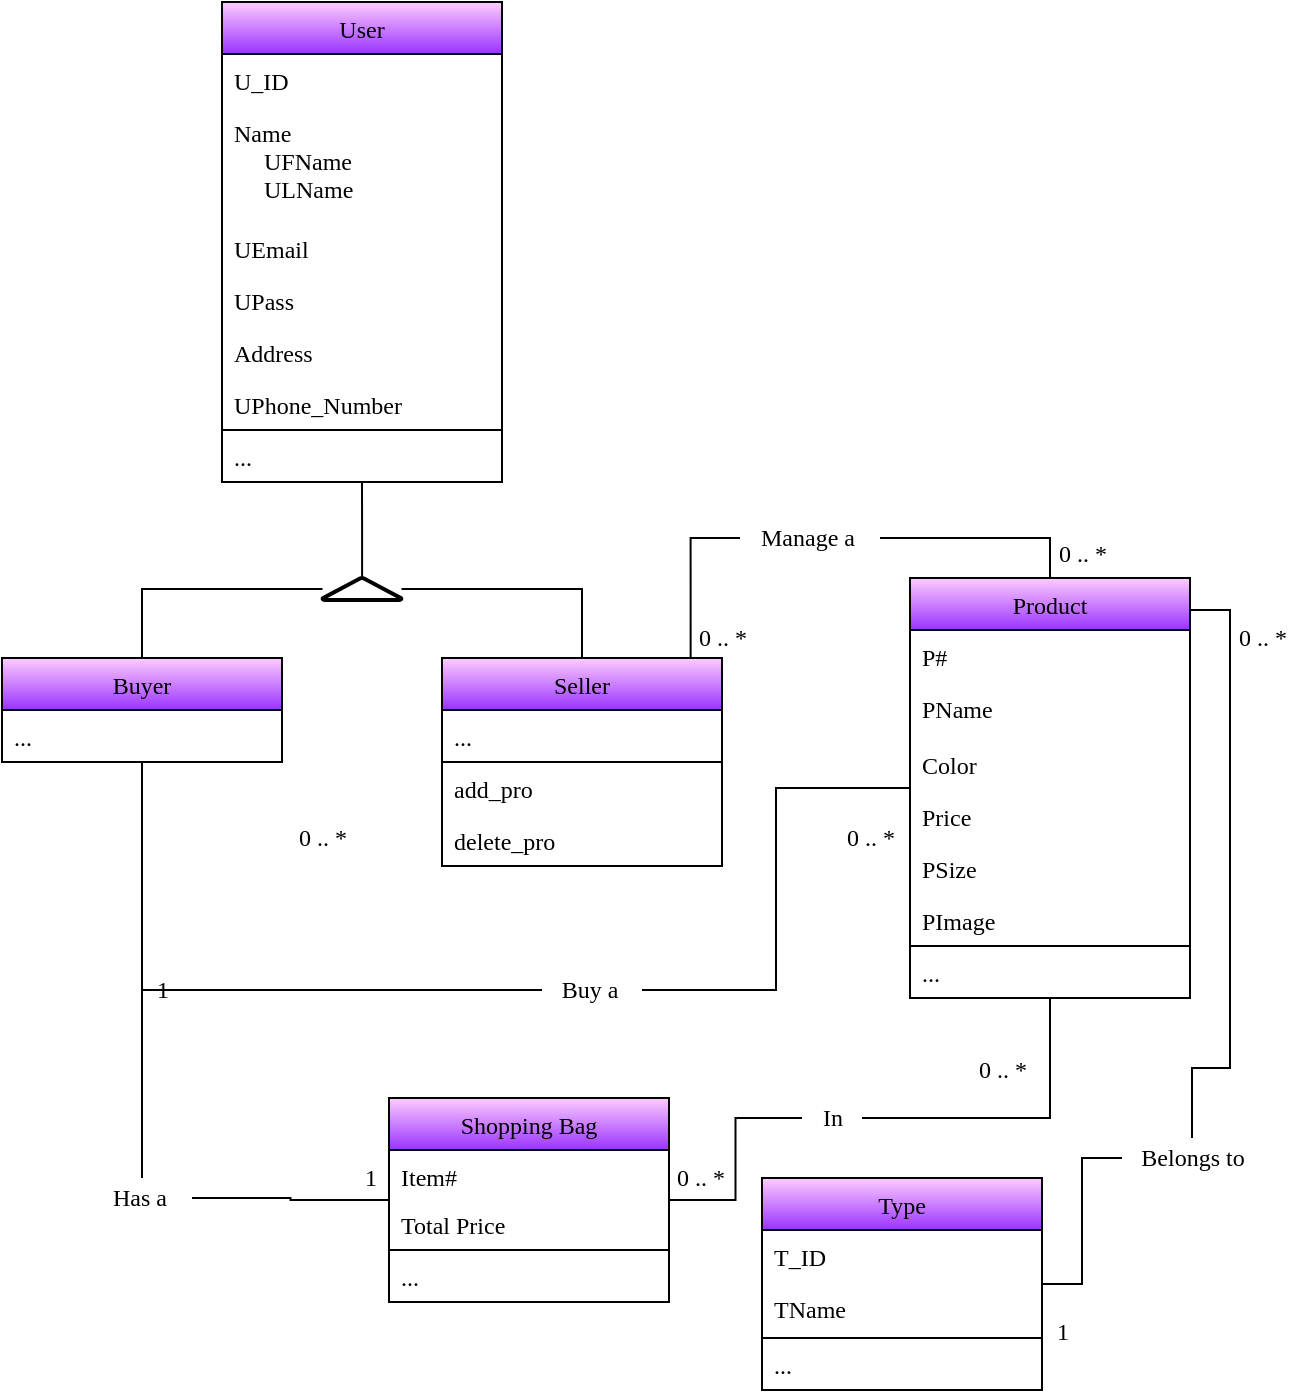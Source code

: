 <mxfile version="15.7.3" type="device"><diagram id="DFKBlZ6jxh0Y1ZJXz6Hb" name="Page-1"><mxGraphModel dx="2310" dy="984" grid="1" gridSize="10" guides="1" tooltips="1" connect="1" arrows="1" fold="1" page="1" pageScale="1" pageWidth="827" pageHeight="1169" math="0" shadow="0"><root><mxCell id="0"/><mxCell id="1" parent="0"/><mxCell id="t5oVPYPzx9e1ZEl_ECAr-1" value="User" style="swimlane;fontStyle=0;childLayout=stackLayout;horizontal=1;startSize=26;fillColor=#FFCCFF;horizontalStack=0;resizeParent=1;resizeParentMax=0;resizeLast=0;collapsible=1;marginBottom=0;strokeColor=#000000;swimlaneFillColor=default;gradientColor=#9933FF;fontFamily=Comic Sans MS;" parent="1" vertex="1"><mxGeometry x="-628" y="1122" width="140" height="240" as="geometry"/></mxCell><mxCell id="t5oVPYPzx9e1ZEl_ECAr-2" value="U_ID" style="text;align=left;verticalAlign=top;spacingLeft=4;spacingRight=4;overflow=hidden;rotatable=0;points=[[0,0.5],[1,0.5]];portConstraint=eastwest;labelBorderColor=none;strokeColor=none;fontFamily=Comic Sans MS;" parent="t5oVPYPzx9e1ZEl_ECAr-1" vertex="1"><mxGeometry y="26" width="140" height="26" as="geometry"/></mxCell><mxCell id="t5oVPYPzx9e1ZEl_ECAr-3" value="Name &#10;     UFName&#10;     ULName &#10;  " style="text;align=left;verticalAlign=top;spacingLeft=4;spacingRight=4;overflow=hidden;rotatable=0;points=[[0,0.5],[1,0.5]];portConstraint=eastwest;strokeColor=none;fontFamily=Comic Sans MS;" parent="t5oVPYPzx9e1ZEl_ECAr-1" vertex="1"><mxGeometry y="52" width="140" height="58" as="geometry"/></mxCell><mxCell id="t5oVPYPzx9e1ZEl_ECAr-4" value="UEmail&#10;" style="text;align=left;verticalAlign=top;spacingLeft=4;spacingRight=4;overflow=hidden;rotatable=0;points=[[0,0.5],[1,0.5]];portConstraint=eastwest;strokeColor=none;fontFamily=Comic Sans MS;" parent="t5oVPYPzx9e1ZEl_ECAr-1" vertex="1"><mxGeometry y="110" width="140" height="26" as="geometry"/></mxCell><mxCell id="t5oVPYPzx9e1ZEl_ECAr-5" value="UPass" style="text;strokeColor=none;fillColor=none;align=left;verticalAlign=top;spacingLeft=4;spacingRight=4;overflow=hidden;rotatable=0;points=[[0,0.5],[1,0.5]];portConstraint=eastwest;fontFamily=Comic Sans MS;" parent="t5oVPYPzx9e1ZEl_ECAr-1" vertex="1"><mxGeometry y="136" width="140" height="26" as="geometry"/></mxCell><mxCell id="lGrbn2goSH47OarZmJcv-1" value="Address " style="text;align=left;verticalAlign=top;spacingLeft=4;spacingRight=4;overflow=hidden;rotatable=0;points=[[0,0.5],[1,0.5]];portConstraint=eastwest;strokeColor=none;fontFamily=Comic Sans MS;" vertex="1" parent="t5oVPYPzx9e1ZEl_ECAr-1"><mxGeometry y="162" width="140" height="26" as="geometry"/></mxCell><mxCell id="lGrbn2goSH47OarZmJcv-3" value="UPhone_Number" style="text;strokeColor=none;fillColor=none;align=left;verticalAlign=top;spacingLeft=4;spacingRight=4;overflow=hidden;rotatable=0;points=[[0,0.5],[1,0.5]];portConstraint=eastwest;fontFamily=Comic Sans MS;" vertex="1" parent="t5oVPYPzx9e1ZEl_ECAr-1"><mxGeometry y="188" width="140" height="26" as="geometry"/></mxCell><mxCell id="t5oVPYPzx9e1ZEl_ECAr-6" value="..." style="text;strokeColor=default;fillColor=none;align=left;verticalAlign=top;spacingLeft=4;spacingRight=4;overflow=hidden;rotatable=0;points=[[0,0.5],[1,0.5]];portConstraint=eastwest;fontFamily=Comic Sans MS;" parent="t5oVPYPzx9e1ZEl_ECAr-1" vertex="1"><mxGeometry y="214" width="140" height="26" as="geometry"/></mxCell><mxCell id="t5oVPYPzx9e1ZEl_ECAr-7" value="Buyer" style="swimlane;fontStyle=0;childLayout=stackLayout;horizontal=1;startSize=26;fillColor=#FFCCFF;horizontalStack=0;resizeParent=1;resizeParentMax=0;resizeLast=0;collapsible=1;marginBottom=0;strokeColor=#000000;swimlaneFillColor=default;gradientColor=#9933FF;fontFamily=Comic Sans MS;" parent="1" vertex="1"><mxGeometry x="-738" y="1450" width="140" height="52" as="geometry"/></mxCell><mxCell id="t5oVPYPzx9e1ZEl_ECAr-12" value="..." style="text;strokeColor=default;fillColor=none;align=left;verticalAlign=top;spacingLeft=4;spacingRight=4;overflow=hidden;rotatable=0;points=[[0,0.5],[1,0.5]];portConstraint=eastwest;fontFamily=Comic Sans MS;" parent="t5oVPYPzx9e1ZEl_ECAr-7" vertex="1"><mxGeometry y="26" width="140" height="26" as="geometry"/></mxCell><mxCell id="t5oVPYPzx9e1ZEl_ECAr-13" value="Seller" style="swimlane;fontStyle=0;childLayout=stackLayout;horizontal=1;startSize=26;fillColor=#FFCCFF;horizontalStack=0;resizeParent=1;resizeParentMax=0;resizeLast=0;collapsible=1;marginBottom=0;strokeColor=#000000;swimlaneFillColor=default;gradientColor=#9933FF;fontFamily=Comic Sans MS;" parent="1" vertex="1"><mxGeometry x="-518" y="1450" width="140" height="104" as="geometry"/></mxCell><mxCell id="t5oVPYPzx9e1ZEl_ECAr-14" value="..." style="text;strokeColor=default;fillColor=none;align=left;verticalAlign=top;spacingLeft=4;spacingRight=4;overflow=hidden;rotatable=0;points=[[0,0.5],[1,0.5]];portConstraint=eastwest;fontFamily=Comic Sans MS;" parent="t5oVPYPzx9e1ZEl_ECAr-13" vertex="1"><mxGeometry y="26" width="140" height="26" as="geometry"/></mxCell><mxCell id="t5oVPYPzx9e1ZEl_ECAr-15" value="add_pro" style="text;align=left;verticalAlign=top;spacingLeft=4;spacingRight=4;overflow=hidden;rotatable=0;points=[[0,0.5],[1,0.5]];portConstraint=eastwest;strokeColor=none;fontFamily=Comic Sans MS;" parent="t5oVPYPzx9e1ZEl_ECAr-13" vertex="1"><mxGeometry y="52" width="140" height="26" as="geometry"/></mxCell><mxCell id="t5oVPYPzx9e1ZEl_ECAr-16" value="delete_pro" style="text;align=left;verticalAlign=top;spacingLeft=4;spacingRight=4;overflow=hidden;rotatable=0;points=[[0,0.5],[1,0.5]];portConstraint=eastwest;strokeColor=none;fontFamily=Comic Sans MS;" parent="t5oVPYPzx9e1ZEl_ECAr-13" vertex="1"><mxGeometry y="78" width="140" height="26" as="geometry"/></mxCell><mxCell id="t5oVPYPzx9e1ZEl_ECAr-18" style="edgeStyle=orthogonalEdgeStyle;rounded=0;orthogonalLoop=1;jettySize=auto;html=1;fontFamily=Comic Sans MS;fontSize=12;fontColor=#000000;endArrow=none;endFill=0;" parent="1" source="t5oVPYPzx9e1ZEl_ECAr-21" target="t5oVPYPzx9e1ZEl_ECAr-1" edge="1"><mxGeometry relative="1" as="geometry"/></mxCell><mxCell id="t5oVPYPzx9e1ZEl_ECAr-19" style="edgeStyle=orthogonalEdgeStyle;rounded=0;orthogonalLoop=1;jettySize=auto;html=1;entryX=0.5;entryY=0;entryDx=0;entryDy=0;fontFamily=Comic Sans MS;fontSize=12;fontColor=#000000;endArrow=none;endFill=0;" parent="1" source="t5oVPYPzx9e1ZEl_ECAr-21" target="t5oVPYPzx9e1ZEl_ECAr-7" edge="1"><mxGeometry relative="1" as="geometry"/></mxCell><mxCell id="t5oVPYPzx9e1ZEl_ECAr-20" style="edgeStyle=orthogonalEdgeStyle;rounded=0;orthogonalLoop=1;jettySize=auto;html=1;entryX=0.5;entryY=0;entryDx=0;entryDy=0;fontFamily=Comic Sans MS;fontSize=12;fontColor=#000000;endArrow=none;endFill=0;" parent="1" source="t5oVPYPzx9e1ZEl_ECAr-21" target="t5oVPYPzx9e1ZEl_ECAr-13" edge="1"><mxGeometry relative="1" as="geometry"/></mxCell><mxCell id="t5oVPYPzx9e1ZEl_ECAr-21" value="" style="strokeWidth=2;html=1;shape=mxgraph.flowchart.extract_or_measurement;whiteSpace=wrap;fontFamily=Comic Sans MS;fontSize=12;fontColor=#000000;fillColor=none;gradientColor=none;align=left;verticalAlign=top;" parent="1" vertex="1"><mxGeometry x="-577.75" y="1410" width="39.5" height="11" as="geometry"/></mxCell><mxCell id="t5oVPYPzx9e1ZEl_ECAr-22" value="Product" style="swimlane;fontStyle=0;childLayout=stackLayout;horizontal=1;startSize=26;fillColor=#FFCCFF;horizontalStack=0;resizeParent=1;resizeParentMax=0;resizeLast=0;collapsible=1;marginBottom=0;strokeColor=#000000;swimlaneFillColor=default;gradientColor=#9933FF;fontFamily=Comic Sans MS;" parent="1" vertex="1"><mxGeometry x="-284" y="1410" width="140" height="210" as="geometry"/></mxCell><mxCell id="t5oVPYPzx9e1ZEl_ECAr-23" value="P#" style="text;align=left;verticalAlign=top;spacingLeft=4;spacingRight=4;overflow=hidden;rotatable=0;points=[[0,0.5],[1,0.5]];portConstraint=eastwest;labelBorderColor=none;strokeColor=none;fontFamily=Comic Sans MS;" parent="t5oVPYPzx9e1ZEl_ECAr-22" vertex="1"><mxGeometry y="26" width="140" height="26" as="geometry"/></mxCell><mxCell id="t5oVPYPzx9e1ZEl_ECAr-24" value="PName" style="text;align=left;verticalAlign=top;spacingLeft=4;spacingRight=4;overflow=hidden;rotatable=0;points=[[0,0.5],[1,0.5]];portConstraint=eastwest;strokeColor=none;fontFamily=Comic Sans MS;" parent="t5oVPYPzx9e1ZEl_ECAr-22" vertex="1"><mxGeometry y="52" width="140" height="28" as="geometry"/></mxCell><mxCell id="t5oVPYPzx9e1ZEl_ECAr-26" value="Color" style="text;strokeColor=none;fillColor=none;align=left;verticalAlign=top;spacingLeft=4;spacingRight=4;overflow=hidden;rotatable=0;points=[[0,0.5],[1,0.5]];portConstraint=eastwest;fontFamily=Comic Sans MS;" parent="t5oVPYPzx9e1ZEl_ECAr-22" vertex="1"><mxGeometry y="80" width="140" height="26" as="geometry"/></mxCell><mxCell id="t5oVPYPzx9e1ZEl_ECAr-27" value="Price" style="text;strokeColor=none;fillColor=none;align=left;verticalAlign=top;spacingLeft=4;spacingRight=4;overflow=hidden;rotatable=0;points=[[0,0.5],[1,0.5]];portConstraint=eastwest;fontFamily=Comic Sans MS;" parent="t5oVPYPzx9e1ZEl_ECAr-22" vertex="1"><mxGeometry y="106" width="140" height="26" as="geometry"/></mxCell><mxCell id="t5oVPYPzx9e1ZEl_ECAr-28" value="PSize" style="text;strokeColor=none;fillColor=none;align=left;verticalAlign=top;spacingLeft=4;spacingRight=4;overflow=hidden;rotatable=0;points=[[0,0.5],[1,0.5]];portConstraint=eastwest;fontFamily=Comic Sans MS;" parent="t5oVPYPzx9e1ZEl_ECAr-22" vertex="1"><mxGeometry y="132" width="140" height="26" as="geometry"/></mxCell><mxCell id="lGrbn2goSH47OarZmJcv-4" value="PImage" style="text;strokeColor=none;fillColor=none;align=left;verticalAlign=top;spacingLeft=4;spacingRight=4;overflow=hidden;rotatable=0;points=[[0,0.5],[1,0.5]];portConstraint=eastwest;fontFamily=Comic Sans MS;" vertex="1" parent="t5oVPYPzx9e1ZEl_ECAr-22"><mxGeometry y="158" width="140" height="26" as="geometry"/></mxCell><mxCell id="t5oVPYPzx9e1ZEl_ECAr-30" value="..." style="text;strokeColor=default;fillColor=none;align=left;verticalAlign=top;spacingLeft=4;spacingRight=4;overflow=hidden;rotatable=0;points=[[0,0.5],[1,0.5]];portConstraint=eastwest;fontFamily=Comic Sans MS;" parent="t5oVPYPzx9e1ZEl_ECAr-22" vertex="1"><mxGeometry y="184" width="140" height="26" as="geometry"/></mxCell><mxCell id="t5oVPYPzx9e1ZEl_ECAr-31" value="Type" style="swimlane;fontStyle=0;childLayout=stackLayout;horizontal=1;startSize=26;fillColor=#FFCCFF;horizontalStack=0;resizeParent=1;resizeParentMax=0;resizeLast=0;collapsible=1;marginBottom=0;strokeColor=#000000;swimlaneFillColor=default;gradientColor=#9933FF;fontFamily=Comic Sans MS;" parent="1" vertex="1"><mxGeometry x="-358" y="1710" width="140" height="106" as="geometry"/></mxCell><mxCell id="t5oVPYPzx9e1ZEl_ECAr-32" value="T_ID" style="text;align=left;verticalAlign=top;spacingLeft=4;spacingRight=4;overflow=hidden;rotatable=0;points=[[0,0.5],[1,0.5]];portConstraint=eastwest;labelBorderColor=none;strokeColor=none;fontFamily=Comic Sans MS;" parent="t5oVPYPzx9e1ZEl_ECAr-31" vertex="1"><mxGeometry y="26" width="140" height="26" as="geometry"/></mxCell><mxCell id="t5oVPYPzx9e1ZEl_ECAr-33" value="TName" style="text;align=left;verticalAlign=top;spacingLeft=4;spacingRight=4;overflow=hidden;rotatable=0;points=[[0,0.5],[1,0.5]];portConstraint=eastwest;strokeColor=none;fontFamily=Comic Sans MS;" parent="t5oVPYPzx9e1ZEl_ECAr-31" vertex="1"><mxGeometry y="52" width="140" height="28" as="geometry"/></mxCell><mxCell id="t5oVPYPzx9e1ZEl_ECAr-35" value="..." style="text;strokeColor=default;fillColor=none;align=left;verticalAlign=top;spacingLeft=4;spacingRight=4;overflow=hidden;rotatable=0;points=[[0,0.5],[1,0.5]];portConstraint=eastwest;fontFamily=Comic Sans MS;" parent="t5oVPYPzx9e1ZEl_ECAr-31" vertex="1"><mxGeometry y="80" width="140" height="26" as="geometry"/></mxCell><mxCell id="t5oVPYPzx9e1ZEl_ECAr-36" value="Shopping Bag" style="swimlane;fontStyle=0;childLayout=stackLayout;horizontal=1;startSize=26;fillColor=#FFCCFF;horizontalStack=0;resizeParent=1;resizeParentMax=0;resizeLast=0;collapsible=1;marginBottom=0;strokeColor=#000000;swimlaneFillColor=default;gradientColor=#9933FF;fontFamily=Comic Sans MS;" parent="1" vertex="1"><mxGeometry x="-544.5" y="1670" width="140" height="102" as="geometry"/></mxCell><mxCell id="t5oVPYPzx9e1ZEl_ECAr-37" value="Item#" style="text;align=left;verticalAlign=top;spacingLeft=4;spacingRight=4;overflow=hidden;rotatable=0;points=[[0,0.5],[1,0.5]];portConstraint=eastwest;strokeColor=none;fontFamily=Comic Sans MS;" parent="t5oVPYPzx9e1ZEl_ECAr-36" vertex="1"><mxGeometry y="26" width="140" height="24" as="geometry"/></mxCell><mxCell id="t5oVPYPzx9e1ZEl_ECAr-38" value="Total Price" style="text;align=left;verticalAlign=top;spacingLeft=4;spacingRight=4;overflow=hidden;rotatable=0;points=[[0,0.5],[1,0.5]];portConstraint=eastwest;labelBorderColor=none;strokeColor=none;fontFamily=Comic Sans MS;" parent="t5oVPYPzx9e1ZEl_ECAr-36" vertex="1"><mxGeometry y="50" width="140" height="26" as="geometry"/></mxCell><mxCell id="t5oVPYPzx9e1ZEl_ECAr-39" value="..." style="text;strokeColor=default;fillColor=none;align=left;verticalAlign=top;spacingLeft=4;spacingRight=4;overflow=hidden;rotatable=0;points=[[0,0.5],[1,0.5]];portConstraint=eastwest;fontFamily=Comic Sans MS;" parent="t5oVPYPzx9e1ZEl_ECAr-36" vertex="1"><mxGeometry y="76" width="140" height="26" as="geometry"/></mxCell><mxCell id="t5oVPYPzx9e1ZEl_ECAr-40" style="edgeStyle=orthogonalEdgeStyle;rounded=0;orthogonalLoop=1;jettySize=auto;html=1;entryX=0.5;entryY=0;entryDx=0;entryDy=0;fontFamily=Comic Sans MS;fontSize=12;fontColor=#000000;endArrow=none;endFill=0;" parent="1" source="t5oVPYPzx9e1ZEl_ECAr-42" target="t5oVPYPzx9e1ZEl_ECAr-22" edge="1"><mxGeometry relative="1" as="geometry"/></mxCell><mxCell id="t5oVPYPzx9e1ZEl_ECAr-41" style="edgeStyle=orthogonalEdgeStyle;rounded=0;orthogonalLoop=1;jettySize=auto;html=1;entryX=0.888;entryY=-0.001;entryDx=0;entryDy=0;entryPerimeter=0;fontFamily=Comic Sans MS;fontSize=12;fontColor=#000000;endArrow=none;endFill=0;" parent="1" source="t5oVPYPzx9e1ZEl_ECAr-42" target="t5oVPYPzx9e1ZEl_ECAr-13" edge="1"><mxGeometry relative="1" as="geometry"/></mxCell><mxCell id="t5oVPYPzx9e1ZEl_ECAr-42" value="Manage a&amp;nbsp;" style="text;html=1;align=center;verticalAlign=middle;resizable=0;points=[];autosize=1;strokeColor=none;fillColor=none;fontSize=12;fontFamily=Comic Sans MS;" parent="1" vertex="1"><mxGeometry x="-369" y="1380" width="70" height="20" as="geometry"/></mxCell><mxCell id="t5oVPYPzx9e1ZEl_ECAr-43" style="edgeStyle=orthogonalEdgeStyle;rounded=0;orthogonalLoop=1;jettySize=auto;html=1;fontFamily=Comic Sans MS;fontSize=12;fontColor=#000000;endArrow=none;endFill=0;" parent="1" source="t5oVPYPzx9e1ZEl_ECAr-45" target="t5oVPYPzx9e1ZEl_ECAr-7" edge="1"><mxGeometry relative="1" as="geometry"/></mxCell><mxCell id="t5oVPYPzx9e1ZEl_ECAr-44" style="edgeStyle=orthogonalEdgeStyle;rounded=0;orthogonalLoop=1;jettySize=auto;html=1;fontFamily=Comic Sans MS;fontSize=12;fontColor=#000000;endArrow=none;endFill=0;" parent="1" source="t5oVPYPzx9e1ZEl_ECAr-45" target="t5oVPYPzx9e1ZEl_ECAr-22" edge="1"><mxGeometry relative="1" as="geometry"/></mxCell><mxCell id="t5oVPYPzx9e1ZEl_ECAr-45" value="Buy a&amp;nbsp;" style="text;html=1;align=center;verticalAlign=middle;resizable=0;points=[];autosize=1;strokeColor=none;fillColor=none;fontSize=12;fontFamily=Comic Sans MS;" parent="1" vertex="1"><mxGeometry x="-468" y="1606" width="50" height="20" as="geometry"/></mxCell><mxCell id="t5oVPYPzx9e1ZEl_ECAr-46" style="edgeStyle=orthogonalEdgeStyle;rounded=0;orthogonalLoop=1;jettySize=auto;html=1;fontFamily=Comic Sans MS;fontSize=12;fontColor=#000000;endArrow=none;endFill=0;" parent="1" source="t5oVPYPzx9e1ZEl_ECAr-48" target="t5oVPYPzx9e1ZEl_ECAr-7" edge="1"><mxGeometry relative="1" as="geometry"/></mxCell><mxCell id="t5oVPYPzx9e1ZEl_ECAr-47" style="edgeStyle=orthogonalEdgeStyle;rounded=0;orthogonalLoop=1;jettySize=auto;html=1;fontFamily=Comic Sans MS;fontSize=12;fontColor=#000000;endArrow=none;endFill=0;" parent="1" source="t5oVPYPzx9e1ZEl_ECAr-48" target="t5oVPYPzx9e1ZEl_ECAr-36" edge="1"><mxGeometry relative="1" as="geometry"/></mxCell><mxCell id="t5oVPYPzx9e1ZEl_ECAr-48" value="Has a&amp;nbsp;" style="text;html=1;align=center;verticalAlign=middle;resizable=0;points=[];autosize=1;strokeColor=none;fillColor=none;fontSize=12;fontFamily=Comic Sans MS;" parent="1" vertex="1"><mxGeometry x="-693" y="1710" width="50" height="20" as="geometry"/></mxCell><mxCell id="t5oVPYPzx9e1ZEl_ECAr-49" style="edgeStyle=orthogonalEdgeStyle;rounded=0;orthogonalLoop=1;jettySize=auto;html=1;fontFamily=Comic Sans MS;fontSize=12;fontColor=#000000;endArrow=none;endFill=0;" parent="1" source="t5oVPYPzx9e1ZEl_ECAr-51" target="t5oVPYPzx9e1ZEl_ECAr-36" edge="1"><mxGeometry relative="1" as="geometry"/></mxCell><mxCell id="t5oVPYPzx9e1ZEl_ECAr-50" style="edgeStyle=orthogonalEdgeStyle;rounded=0;orthogonalLoop=1;jettySize=auto;html=1;fontFamily=Comic Sans MS;fontSize=12;fontColor=#000000;endArrow=none;endFill=0;" parent="1" source="t5oVPYPzx9e1ZEl_ECAr-51" target="t5oVPYPzx9e1ZEl_ECAr-22" edge="1"><mxGeometry relative="1" as="geometry"><Array as="points"><mxPoint x="-214" y="1680"/></Array></mxGeometry></mxCell><mxCell id="t5oVPYPzx9e1ZEl_ECAr-51" value="In" style="text;html=1;align=center;verticalAlign=middle;resizable=0;points=[];autosize=1;strokeColor=none;fillColor=none;fontSize=12;fontFamily=Comic Sans MS;" parent="1" vertex="1"><mxGeometry x="-338" y="1670" width="30" height="20" as="geometry"/></mxCell><mxCell id="t5oVPYPzx9e1ZEl_ECAr-52" style="edgeStyle=orthogonalEdgeStyle;rounded=0;orthogonalLoop=1;jettySize=auto;html=1;fontFamily=Comic Sans MS;fontSize=12;fontColor=#000000;endArrow=none;endFill=0;" parent="1" source="t5oVPYPzx9e1ZEl_ECAr-54" target="t5oVPYPzx9e1ZEl_ECAr-31" edge="1"><mxGeometry relative="1" as="geometry"/></mxCell><mxCell id="t5oVPYPzx9e1ZEl_ECAr-53" style="edgeStyle=orthogonalEdgeStyle;rounded=0;orthogonalLoop=1;jettySize=auto;html=1;entryX=1.002;entryY=0.076;entryDx=0;entryDy=0;entryPerimeter=0;fontFamily=Comic Sans MS;fontSize=12;fontColor=#000000;endArrow=none;endFill=0;" parent="1" source="t5oVPYPzx9e1ZEl_ECAr-54" target="t5oVPYPzx9e1ZEl_ECAr-22" edge="1"><mxGeometry relative="1" as="geometry"/></mxCell><mxCell id="t5oVPYPzx9e1ZEl_ECAr-54" value="Belongs to" style="text;html=1;align=center;verticalAlign=middle;resizable=0;points=[];autosize=1;strokeColor=none;fillColor=none;fontSize=12;fontFamily=Comic Sans MS;" parent="1" vertex="1"><mxGeometry x="-178" y="1690" width="70" height="20" as="geometry"/></mxCell><mxCell id="t5oVPYPzx9e1ZEl_ECAr-55" value="0 .. *" style="text;html=1;align=center;verticalAlign=middle;resizable=0;points=[];autosize=1;strokeColor=none;fillColor=none;fontSize=12;fontFamily=Comic Sans MS;fontColor=#000000;" parent="1" vertex="1"><mxGeometry x="-398" y="1430" width="40" height="20" as="geometry"/></mxCell><mxCell id="t5oVPYPzx9e1ZEl_ECAr-56" value="0 .. *" style="text;html=1;align=center;verticalAlign=middle;resizable=0;points=[];autosize=1;strokeColor=none;fillColor=none;fontSize=12;fontFamily=Comic Sans MS;fontColor=#000000;" parent="1" vertex="1"><mxGeometry x="-218" y="1388" width="40" height="20" as="geometry"/></mxCell><mxCell id="t5oVPYPzx9e1ZEl_ECAr-57" value="0 .. *" style="text;html=1;align=center;verticalAlign=middle;resizable=0;points=[];autosize=1;strokeColor=none;fillColor=none;fontSize=12;fontFamily=Comic Sans MS;fontColor=#000000;" parent="1" vertex="1"><mxGeometry x="-324" y="1530" width="40" height="20" as="geometry"/></mxCell><mxCell id="t5oVPYPzx9e1ZEl_ECAr-58" value="0 .. *" style="text;html=1;align=center;verticalAlign=middle;resizable=0;points=[];autosize=1;strokeColor=none;fillColor=none;fontSize=12;fontFamily=Comic Sans MS;fontColor=#000000;" parent="1" vertex="1"><mxGeometry x="-598" y="1530" width="40" height="20" as="geometry"/></mxCell><mxCell id="t5oVPYPzx9e1ZEl_ECAr-59" value="1" style="text;html=1;align=center;verticalAlign=middle;resizable=0;points=[];autosize=1;strokeColor=none;fillColor=none;fontSize=12;fontFamily=Comic Sans MS;fontColor=#000000;" parent="1" vertex="1"><mxGeometry x="-668" y="1606" width="20" height="20" as="geometry"/></mxCell><mxCell id="t5oVPYPzx9e1ZEl_ECAr-60" value="1" style="text;html=1;align=center;verticalAlign=middle;resizable=0;points=[];autosize=1;strokeColor=none;fillColor=none;fontSize=12;fontFamily=Comic Sans MS;fontColor=#000000;" parent="1" vertex="1"><mxGeometry x="-564.5" y="1700" width="20" height="20" as="geometry"/></mxCell><mxCell id="t5oVPYPzx9e1ZEl_ECAr-61" value="0 .. *" style="text;html=1;align=center;verticalAlign=middle;resizable=0;points=[];autosize=1;strokeColor=none;fillColor=none;fontSize=12;fontFamily=Comic Sans MS;fontColor=#000000;" parent="1" vertex="1"><mxGeometry x="-409" y="1700" width="40" height="20" as="geometry"/></mxCell><mxCell id="t5oVPYPzx9e1ZEl_ECAr-62" value="0 .. *" style="text;html=1;align=center;verticalAlign=middle;resizable=0;points=[];autosize=1;strokeColor=none;fillColor=none;fontSize=12;fontFamily=Comic Sans MS;fontColor=#000000;" parent="1" vertex="1"><mxGeometry x="-258" y="1646" width="40" height="20" as="geometry"/></mxCell><mxCell id="t5oVPYPzx9e1ZEl_ECAr-63" value="0 .. *" style="text;html=1;align=center;verticalAlign=middle;resizable=0;points=[];autosize=1;strokeColor=none;fillColor=none;fontSize=12;fontFamily=Comic Sans MS;fontColor=#000000;" parent="1" vertex="1"><mxGeometry x="-128" y="1430" width="40" height="20" as="geometry"/></mxCell><mxCell id="t5oVPYPzx9e1ZEl_ECAr-64" value="1" style="text;html=1;align=center;verticalAlign=middle;resizable=0;points=[];autosize=1;strokeColor=none;fillColor=none;fontSize=12;fontFamily=Comic Sans MS;fontColor=#000000;" parent="1" vertex="1"><mxGeometry x="-218" y="1777" width="20" height="20" as="geometry"/></mxCell></root></mxGraphModel></diagram></mxfile>